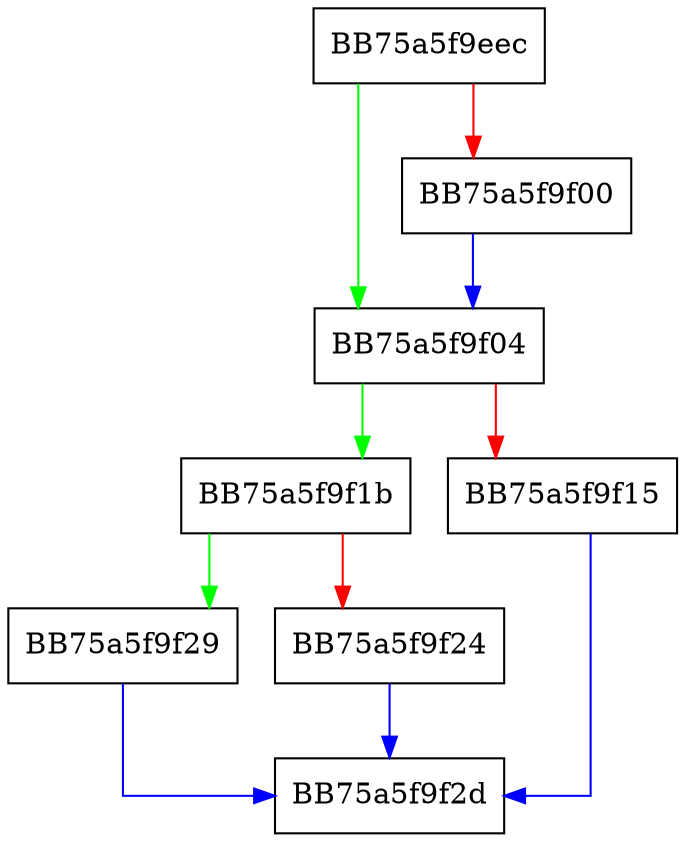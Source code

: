 digraph _Lrotate {
  node [shape="box"];
  graph [splines=ortho];
  BB75a5f9eec -> BB75a5f9f04 [color="green"];
  BB75a5f9eec -> BB75a5f9f00 [color="red"];
  BB75a5f9f00 -> BB75a5f9f04 [color="blue"];
  BB75a5f9f04 -> BB75a5f9f1b [color="green"];
  BB75a5f9f04 -> BB75a5f9f15 [color="red"];
  BB75a5f9f15 -> BB75a5f9f2d [color="blue"];
  BB75a5f9f1b -> BB75a5f9f29 [color="green"];
  BB75a5f9f1b -> BB75a5f9f24 [color="red"];
  BB75a5f9f24 -> BB75a5f9f2d [color="blue"];
  BB75a5f9f29 -> BB75a5f9f2d [color="blue"];
}